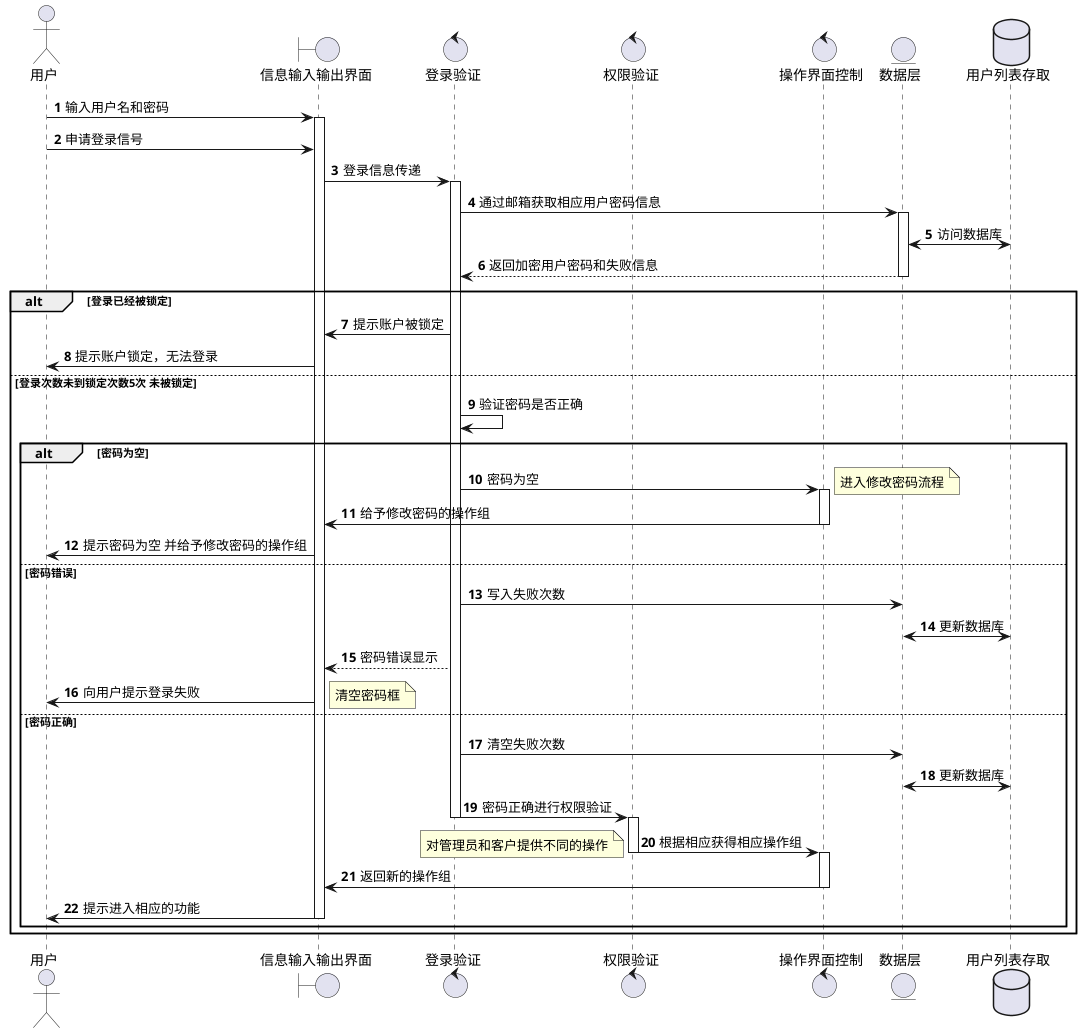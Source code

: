 @startuml
'https://plantuml.com/sequence-diagram

autonumber

actor 用户 as user
boundary 信息输入输出界面 as inout
control 登录验证 as validation
control 权限验证 as priorities
control 操作界面控制 as factory
entity 数据层 as dao
database 用户列表存取 as db

user -> inout : 输入用户名和密码
activate inout
user -> inout : 申请登录信号

inout -> validation : 登录信息传递
activate validation

validation -> dao : 通过邮箱获取相应用户密码信息
activate dao

dao <-> db : 访问数据库
dao --> validation : 返回加密用户密码和失败信息
deactivate dao

alt 登录已经被锁定
    validation -> inout : 提示账户被锁定
    inout -> user : 提示账户锁定，无法登录

else 登录次数未到锁定次数5次 未被锁定

    validation -> validation : 验证密码是否正确

    alt 密码为空
         validation -> factory : 密码为空
         note right : 进入修改密码流程
         activate factory

         factory -> inout :  给予修改密码的操作组
         deactivate factory
         inout -> user : 提示密码为空 并给予修改密码的操作组

    else 密码错误

        validation -> dao : 写入失败次数
        dao <-> db : 更新数据库
        validation --> inout : 密码错误显示
        inout -> user : 向用户提示登录失败
        note right : 清空密码框

    else 密码正确
        validation -> dao : 清空失败次数
        dao <-> db : 更新数据库
        validation -> priorities : 密码正确进行权限验证
        deactivate validation
        activate priorities

        priorities -> factory : 根据相应获得相应操作组
        deactivate priorities
        note left : 对管理员和客户提供不同的操作
        activate factory

        factory -> inout : 返回新的操作组
        deactivate factory
        inout -> user : 提示进入相应的功能
        deactivate inout
    end
end

@enduml
